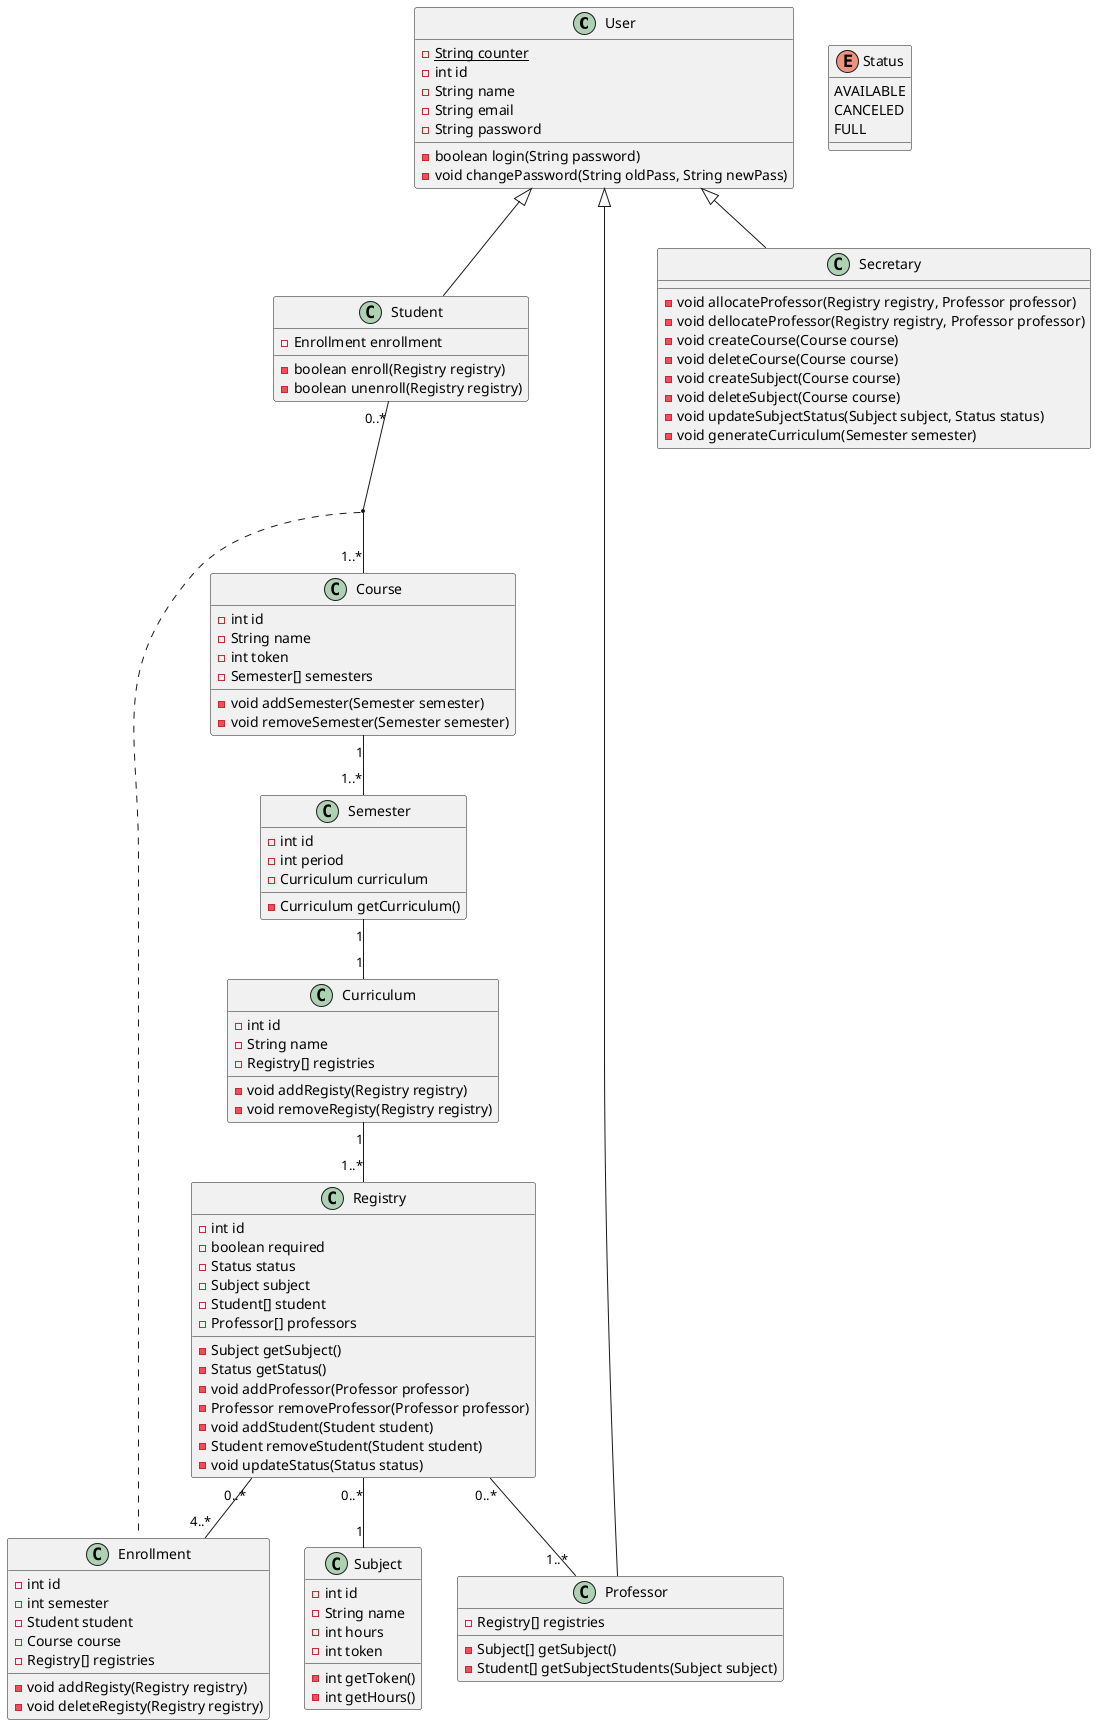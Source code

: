 @startuml

class User {
    -{static} String counter
    -int id
    -String name
    -String email
    -String password
    -boolean login(String password)
    -void changePassword(String oldPass, String newPass)
}
class Student {
    -Enrollment enrollment
    -boolean enroll(Registry registry)
    -boolean unenroll(Registry registry)
}
class Professor {
    -Registry[] registries
    -Subject[] getSubject()
    -Student[] getSubjectStudents(Subject subject)
}
class Secretary {
    -void allocateProfessor(Registry registry, Professor professor)
    -void dellocateProfessor(Registry registry, Professor professor)
    -void createCourse(Course course)
    -void deleteCourse(Course course)
    -void createSubject(Course course)
    -void deleteSubject(Course course)
    -void updateSubjectStatus(Subject subject, Status status)
    -void generateCurriculum(Semester semester)
}
class Enrollment {
    -int id
    -int semester
    -Student student
    -Course course
    -Registry[] registries
    -void addRegisty(Registry registry)
    -void deleteRegisty(Registry registry)
}
class Course {
    -int id
    -String name
    -int token
    -Semester[] semesters
    -void addSemester(Semester semester)
    -void removeSemester(Semester semester)
}
class Semester {
    -int id
    -int period
    -Curriculum curriculum
    -Curriculum getCurriculum()
}
class Curriculum {
    -int id
    -String name
    -Registry[] registries
    -void addRegisty(Registry registry)
    -void removeRegisty(Registry registry)
}
class Subject {
    -int id
    -String name
    -int hours
    -int token
    -int getToken()
    -int getHours()
}
class Registry {
    -int id
    -boolean required
    -Status status
    -Subject subject
    -Student[] student
    -Professor[] professors
    -Subject getSubject()
    -Status getStatus()
    -void addProfessor(Professor professor)
    -Professor removeProfessor(Professor professor)
    -void addStudent(Student student)
    -Student removeStudent(Student student)
    -void updateStatus(Status status)
}

enum Status {
    AVAILABLE
    CANCELED
    FULL
}

User <|-- Student
User <|-- Professor
User <|-- Secretary

Course "1" -- "1..*" Semester
Semester "1" -- "1" Curriculum
Curriculum "1" -- "1..*" Registry
Registry "0..*" -- "1" Subject
Student "0..*" -- "1..*" Course
(Student, Course) . Enrollment
Registry "0..*" -- "4..*" Enrollment
Registry "0..*" -- "1..*" Professor

@enduml